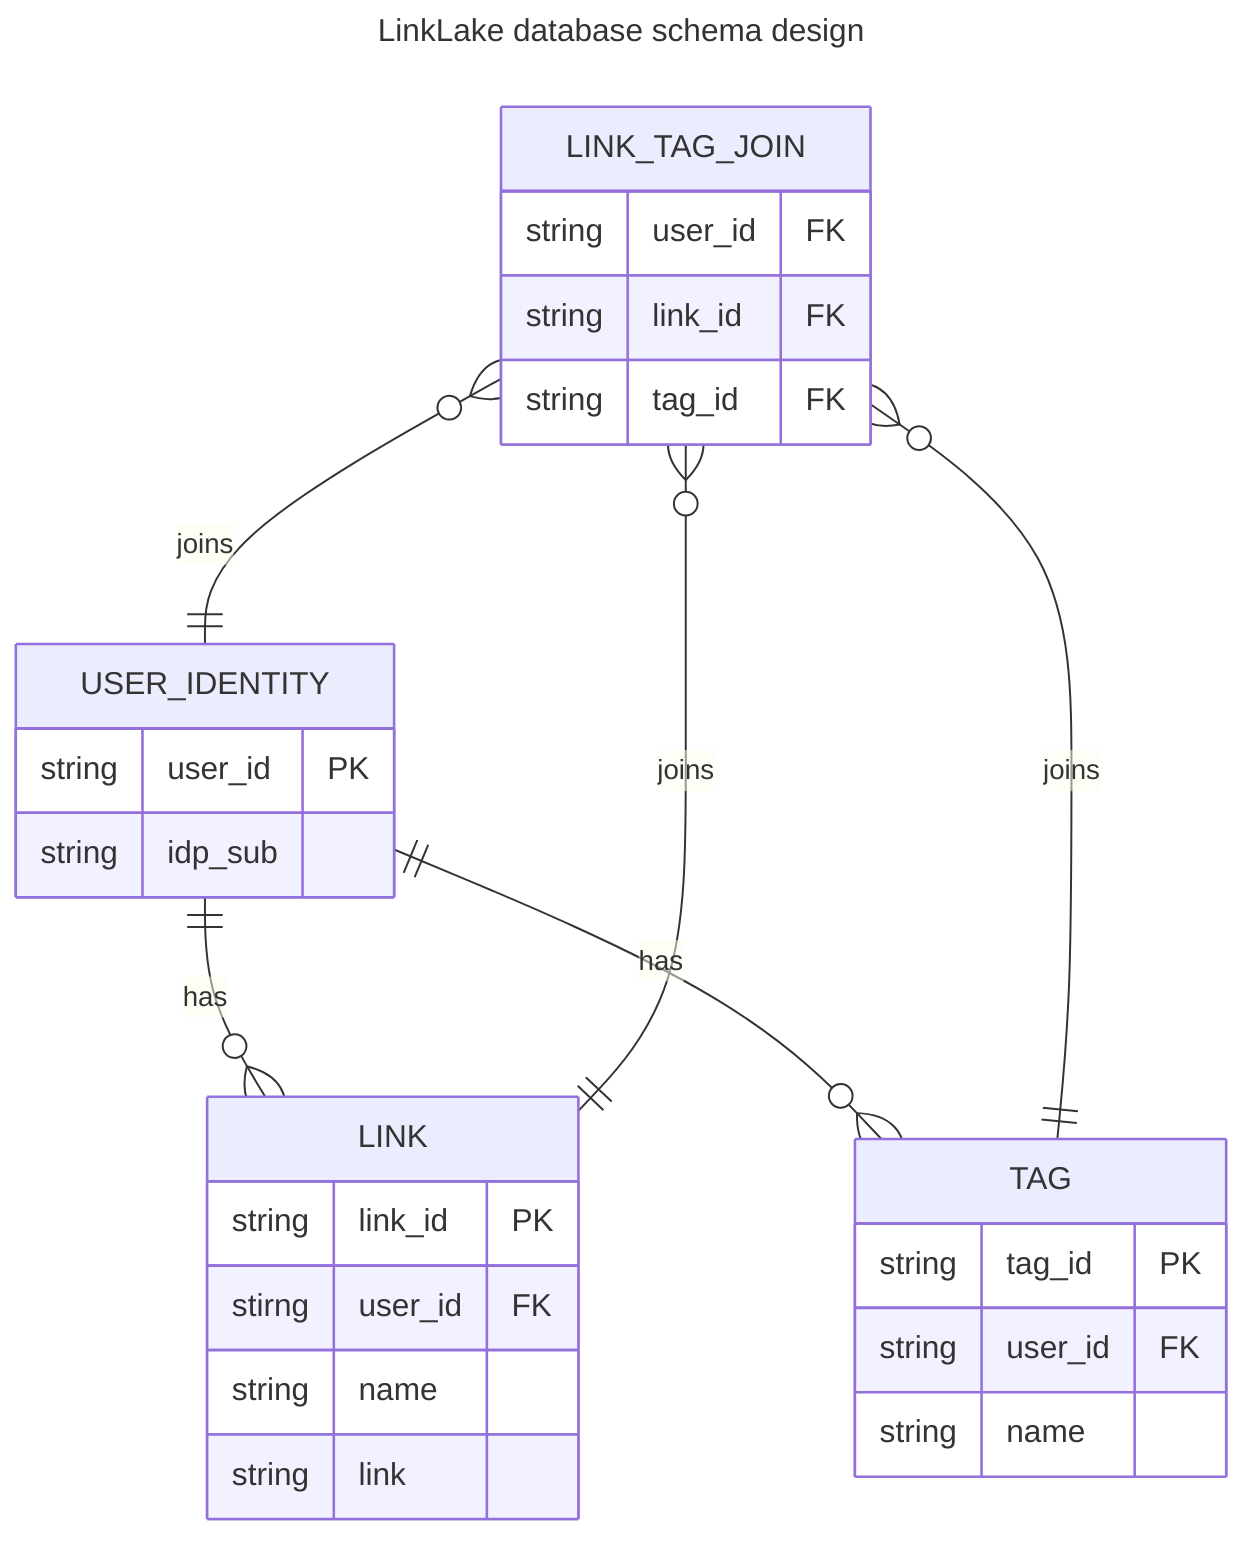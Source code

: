 ---
title: LinkLake database schema design
---
erDiagram

    USER_IDENTITY {
        string user_id PK
        string idp_sub
    }

    LINK {
        string link_id PK
        stirng user_id FK
        string name
        string link
    }

    TAG {
        string tag_id PK
        string user_id FK
        string name
    }

    LINK_TAG_JOIN {
        string user_id FK
        string link_id FK
        string tag_id FK
    }

    USER_IDENTITY ||--o{ LINK : has
    USER_IDENTITY ||--o{ TAG : has
    LINK_TAG_JOIN }o--|| USER_IDENTITY : joins
    LINK_TAG_JOIN }o--|| LINK : joins
    LINK_TAG_JOIN }o--|| TAG : joins